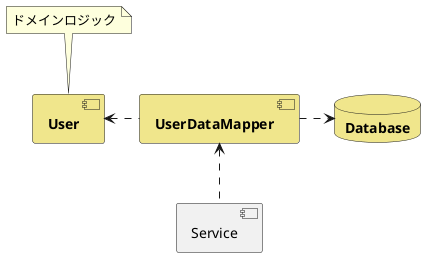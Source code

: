 @startuml

[Service] as MapperService
[**User**] as MapperUser #Khaki
[**UserDataMapper**] as MapperComponent #Khaki
database "**Database**" as MapperDatabase #Khaki {
}

MapperService .up.> MapperComponent
MapperComponent .left.> MapperUser
MapperComponent .right.> MapperDatabase

note top of MapperUser: ドメインロジック

@enduml
